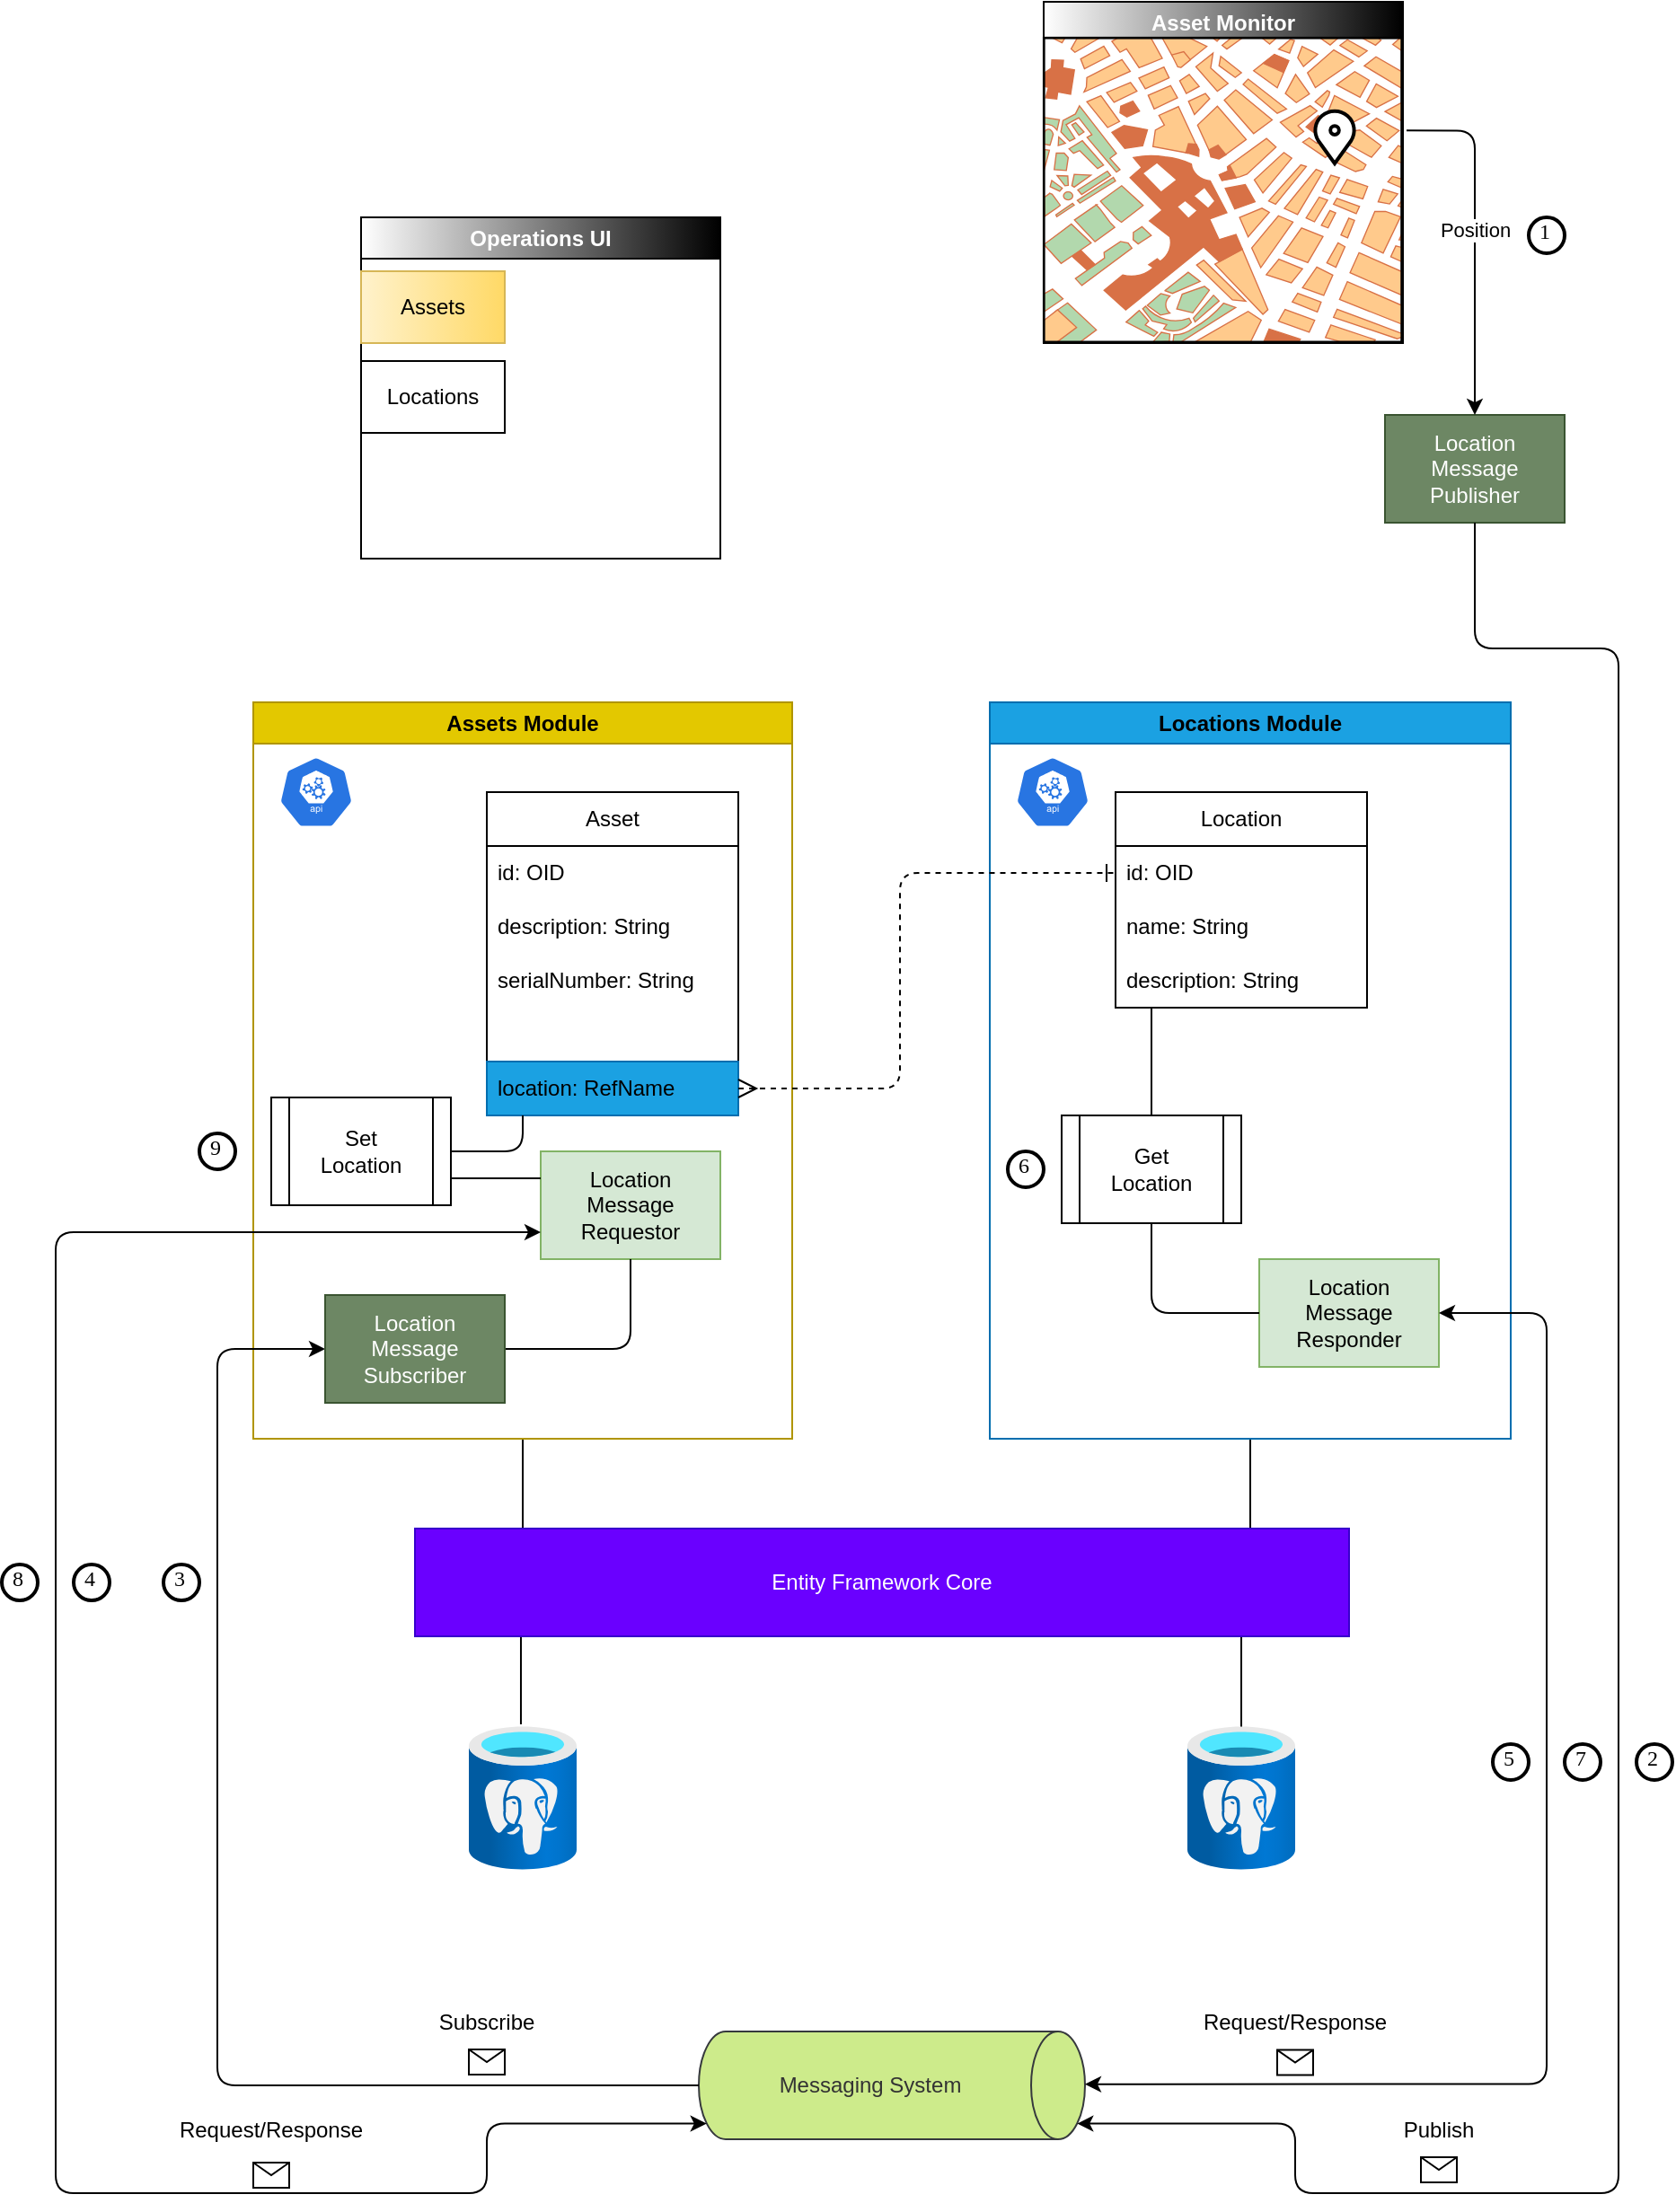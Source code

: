 <mxfile>
    <diagram name="Page-1" id="2eDMX8Met_-Xfei34ea0">
        <mxGraphModel dx="1936" dy="1819" grid="1" gridSize="10" guides="1" tooltips="1" connect="1" arrows="1" fold="1" page="1" pageScale="1" pageWidth="850" pageHeight="1100" background="none" math="0" shadow="0">
            <root>
                <mxCell id="0"/>
                <mxCell id="1" parent="0"/>
                <mxCell id="7" style="edgeStyle=orthogonalEdgeStyle;html=1;exitX=0.5;exitY=1;exitDx=0;exitDy=0;entryX=0.483;entryY=-0.012;entryDx=0;entryDy=0;entryPerimeter=0;fontColor=#333333;startArrow=none;startFill=0;endArrow=none;endFill=0;startSize=8;endSize=8;" parent="1" source="WWhhrq0fO1jrUCNcgxBJ-2" target="12" edge="1">
                    <mxGeometry relative="1" as="geometry">
                        <mxPoint x="220" y="680" as="targetPoint"/>
                    </mxGeometry>
                </mxCell>
                <mxCell id="WWhhrq0fO1jrUCNcgxBJ-2" value="Assets Module" style="swimlane;whiteSpace=wrap;html=1;fillColor=#e3c800;fontColor=#000000;strokeColor=#B09500;gradientColor=none;gradientDirection=east;" parent="1" vertex="1">
                    <mxGeometry x="70" y="180" width="300" height="410" as="geometry">
                        <mxRectangle x="320" y="290" width="130" height="30" as="alternateBounds"/>
                    </mxGeometry>
                </mxCell>
                <mxCell id="WWhhrq0fO1jrUCNcgxBJ-4" value="Asset" style="swimlane;fontStyle=0;childLayout=stackLayout;horizontal=1;startSize=30;horizontalStack=0;resizeParent=1;resizeParentMax=0;resizeLast=0;collapsible=1;marginBottom=0;whiteSpace=wrap;html=1;" parent="WWhhrq0fO1jrUCNcgxBJ-2" vertex="1">
                    <mxGeometry x="130" y="50" width="140" height="180" as="geometry"/>
                </mxCell>
                <mxCell id="WWhhrq0fO1jrUCNcgxBJ-5" value="id: OID" style="text;strokeColor=none;fillColor=none;align=left;verticalAlign=middle;spacingLeft=4;spacingRight=4;overflow=hidden;points=[[0,0.5],[1,0.5]];portConstraint=eastwest;rotatable=0;whiteSpace=wrap;html=1;" parent="WWhhrq0fO1jrUCNcgxBJ-4" vertex="1">
                    <mxGeometry y="30" width="140" height="30" as="geometry"/>
                </mxCell>
                <mxCell id="WWhhrq0fO1jrUCNcgxBJ-6" value="description: String" style="text;strokeColor=none;fillColor=none;align=left;verticalAlign=middle;spacingLeft=4;spacingRight=4;overflow=hidden;points=[[0,0.5],[1,0.5]];portConstraint=eastwest;rotatable=0;whiteSpace=wrap;html=1;" parent="WWhhrq0fO1jrUCNcgxBJ-4" vertex="1">
                    <mxGeometry y="60" width="140" height="30" as="geometry"/>
                </mxCell>
                <mxCell id="WWhhrq0fO1jrUCNcgxBJ-7" value="serialNumber: String" style="text;strokeColor=none;fillColor=none;align=left;verticalAlign=middle;spacingLeft=4;spacingRight=4;overflow=hidden;points=[[0,0.5],[1,0.5]];portConstraint=eastwest;rotatable=0;whiteSpace=wrap;html=1;" parent="WWhhrq0fO1jrUCNcgxBJ-4" vertex="1">
                    <mxGeometry y="90" width="140" height="30" as="geometry"/>
                </mxCell>
                <mxCell id="WWhhrq0fO1jrUCNcgxBJ-8" style="text;strokeColor=none;fillColor=none;align=left;verticalAlign=middle;spacingLeft=4;spacingRight=4;overflow=hidden;points=[[0,0.5],[1,0.5]];portConstraint=eastwest;rotatable=0;whiteSpace=wrap;html=1;" parent="WWhhrq0fO1jrUCNcgxBJ-4" vertex="1">
                    <mxGeometry y="120" width="140" height="30" as="geometry"/>
                </mxCell>
                <mxCell id="WWhhrq0fO1jrUCNcgxBJ-9" value="location: RefName" style="text;strokeColor=#006EAF;fillColor=#1ba1e2;align=left;verticalAlign=middle;spacingLeft=4;spacingRight=4;overflow=hidden;points=[[0,0.5],[1,0.5]];portConstraint=eastwest;rotatable=0;whiteSpace=wrap;html=1;fontColor=default;gradientColor=none;gradientDirection=east;" parent="WWhhrq0fO1jrUCNcgxBJ-4" vertex="1">
                    <mxGeometry y="150" width="140" height="30" as="geometry"/>
                </mxCell>
                <mxCell id="9" value="" style="sketch=0;html=1;dashed=0;whitespace=wrap;fillColor=#2875E2;strokeColor=#ffffff;points=[[0.005,0.63,0],[0.1,0.2,0],[0.9,0.2,0],[0.5,0,0],[0.995,0.63,0],[0.72,0.99,0],[0.5,1,0],[0.28,0.99,0]];verticalLabelPosition=bottom;align=center;verticalAlign=top;shape=mxgraph.kubernetes.icon;prIcon=api;fontColor=#333333;" parent="WWhhrq0fO1jrUCNcgxBJ-2" vertex="1">
                    <mxGeometry x="10" y="30" width="50" height="40" as="geometry"/>
                </mxCell>
                <mxCell id="52" value="Location&lt;br&gt;Message&lt;br&gt;Requestor" style="rounded=0;whiteSpace=wrap;html=1;strokeColor=#82b366;fillColor=#d5e8d4;fontColor=#000000;" parent="WWhhrq0fO1jrUCNcgxBJ-2" vertex="1">
                    <mxGeometry x="160" y="250" width="100" height="60" as="geometry"/>
                </mxCell>
                <mxCell id="78" value="Set&lt;br&gt;Location" style="shape=process;whiteSpace=wrap;html=1;backgroundOutline=1;strokeColor=#000000;fontColor=#000000;fillColor=none;gradientColor=none;" parent="WWhhrq0fO1jrUCNcgxBJ-2" vertex="1">
                    <mxGeometry x="10" y="220" width="100" height="60" as="geometry"/>
                </mxCell>
                <mxCell id="84" value="" style="endArrow=none;html=1;fontColor=#FFFFFF;entryX=0;entryY=0.25;entryDx=0;entryDy=0;exitX=1;exitY=0.75;exitDx=0;exitDy=0;" parent="WWhhrq0fO1jrUCNcgxBJ-2" source="78" target="52" edge="1">
                    <mxGeometry width="50" height="50" relative="1" as="geometry">
                        <mxPoint x="230" y="370" as="sourcePoint"/>
                        <mxPoint x="280" y="320" as="targetPoint"/>
                    </mxGeometry>
                </mxCell>
                <mxCell id="8" style="edgeStyle=orthogonalEdgeStyle;html=1;exitX=0.5;exitY=1;exitDx=0;exitDy=0;fontColor=#333333;startArrow=none;startFill=0;endArrow=none;endFill=0;startSize=8;endSize=8;entryX=0.5;entryY=0.013;entryDx=0;entryDy=0;entryPerimeter=0;" parent="1" source="WWhhrq0fO1jrUCNcgxBJ-3" target="13" edge="1">
                    <mxGeometry relative="1" as="geometry">
                        <mxPoint x="620" y="710" as="targetPoint"/>
                    </mxGeometry>
                </mxCell>
                <mxCell id="WWhhrq0fO1jrUCNcgxBJ-3" value="Locations Module" style="swimlane;whiteSpace=wrap;html=1;fillColor=#1ba1e2;strokeColor=#006EAF;fontColor=#000000;gradientColor=none;gradientDirection=east;" parent="1" vertex="1">
                    <mxGeometry x="480" y="180" width="290" height="410" as="geometry">
                        <mxRectangle x="320" y="290" width="130" height="30" as="alternateBounds"/>
                    </mxGeometry>
                </mxCell>
                <mxCell id="WWhhrq0fO1jrUCNcgxBJ-10" value="Location" style="swimlane;fontStyle=0;childLayout=stackLayout;horizontal=1;startSize=30;horizontalStack=0;resizeParent=1;resizeParentMax=0;resizeLast=0;collapsible=1;marginBottom=0;whiteSpace=wrap;html=1;" parent="WWhhrq0fO1jrUCNcgxBJ-3" vertex="1">
                    <mxGeometry x="70" y="50" width="140" height="120" as="geometry"/>
                </mxCell>
                <mxCell id="WWhhrq0fO1jrUCNcgxBJ-11" value="id: OID" style="text;strokeColor=none;fillColor=none;align=left;verticalAlign=middle;spacingLeft=4;spacingRight=4;overflow=hidden;points=[[0,0.5],[1,0.5]];portConstraint=eastwest;rotatable=0;whiteSpace=wrap;html=1;" parent="WWhhrq0fO1jrUCNcgxBJ-10" vertex="1">
                    <mxGeometry y="30" width="140" height="30" as="geometry"/>
                </mxCell>
                <mxCell id="WWhhrq0fO1jrUCNcgxBJ-12" value="name: String" style="text;strokeColor=none;fillColor=none;align=left;verticalAlign=middle;spacingLeft=4;spacingRight=4;overflow=hidden;points=[[0,0.5],[1,0.5]];portConstraint=eastwest;rotatable=0;whiteSpace=wrap;html=1;" parent="WWhhrq0fO1jrUCNcgxBJ-10" vertex="1">
                    <mxGeometry y="60" width="140" height="30" as="geometry"/>
                </mxCell>
                <mxCell id="WWhhrq0fO1jrUCNcgxBJ-13" value="description: String" style="text;strokeColor=none;fillColor=none;align=left;verticalAlign=middle;spacingLeft=4;spacingRight=4;overflow=hidden;points=[[0,0.5],[1,0.5]];portConstraint=eastwest;rotatable=0;whiteSpace=wrap;html=1;" parent="WWhhrq0fO1jrUCNcgxBJ-10" vertex="1">
                    <mxGeometry y="90" width="140" height="30" as="geometry"/>
                </mxCell>
                <mxCell id="10" value="" style="sketch=0;html=1;dashed=0;whitespace=wrap;fillColor=#2875E2;strokeColor=#ffffff;points=[[0.005,0.63,0],[0.1,0.2,0],[0.9,0.2,0],[0.5,0,0],[0.995,0.63,0],[0.72,0.99,0],[0.5,1,0],[0.28,0.99,0]];verticalLabelPosition=bottom;align=center;verticalAlign=top;shape=mxgraph.kubernetes.icon;prIcon=api;fontColor=#333333;" parent="WWhhrq0fO1jrUCNcgxBJ-3" vertex="1">
                    <mxGeometry x="10" y="30" width="50" height="40" as="geometry"/>
                </mxCell>
                <mxCell id="61" value="Location&lt;br&gt;Message&lt;br&gt;Responder" style="rounded=0;whiteSpace=wrap;html=1;strokeColor=#82b366;fillColor=#d5e8d4;fontColor=#000000;" parent="WWhhrq0fO1jrUCNcgxBJ-3" vertex="1">
                    <mxGeometry x="150" y="310" width="100" height="60" as="geometry"/>
                </mxCell>
                <mxCell id="75" value="Get&lt;br&gt;Location" style="shape=process;whiteSpace=wrap;html=1;backgroundOutline=1;strokeColor=#000000;fontColor=#000000;fillColor=none;gradientColor=none;" parent="WWhhrq0fO1jrUCNcgxBJ-3" vertex="1">
                    <mxGeometry x="40" y="230" width="100" height="60" as="geometry"/>
                </mxCell>
                <mxCell id="76" value="" style="endArrow=none;html=1;fontColor=#FFFFFF;entryX=0.5;entryY=1;entryDx=0;entryDy=0;exitX=0;exitY=0.5;exitDx=0;exitDy=0;edgeStyle=orthogonalEdgeStyle;" parent="WWhhrq0fO1jrUCNcgxBJ-3" source="61" target="75" edge="1">
                    <mxGeometry width="50" height="50" relative="1" as="geometry">
                        <mxPoint x="200" y="310" as="sourcePoint"/>
                        <mxPoint x="250" y="260" as="targetPoint"/>
                    </mxGeometry>
                </mxCell>
                <mxCell id="77" value="" style="endArrow=none;html=1;fontColor=#FFFFFF;exitX=0.5;exitY=0;exitDx=0;exitDy=0;" parent="WWhhrq0fO1jrUCNcgxBJ-3" source="75" edge="1">
                    <mxGeometry width="50" height="50" relative="1" as="geometry">
                        <mxPoint x="400" y="190" as="sourcePoint"/>
                        <mxPoint x="90" y="170" as="targetPoint"/>
                    </mxGeometry>
                </mxCell>
                <mxCell id="79" value="6" style="ellipse;whiteSpace=wrap;html=1;aspect=fixed;strokeWidth=2;fontFamily=Tahoma;spacingBottom=4;spacingRight=2;strokeColor=#000000;fontColor=#000000;fillColor=none;gradientColor=none;" parent="WWhhrq0fO1jrUCNcgxBJ-3" vertex="1">
                    <mxGeometry x="10" y="250" width="20" height="20" as="geometry"/>
                </mxCell>
                <mxCell id="2" style="edgeStyle=orthogonalEdgeStyle;html=1;exitX=1;exitY=0.5;exitDx=0;exitDy=0;entryX=0;entryY=0.5;entryDx=0;entryDy=0;endArrow=ERone;endFill=0;startArrow=ERmany;startFill=0;endSize=8;startSize=8;dashed=1;" parent="1" source="WWhhrq0fO1jrUCNcgxBJ-9" target="WWhhrq0fO1jrUCNcgxBJ-11" edge="1">
                    <mxGeometry relative="1" as="geometry">
                        <Array as="points">
                            <mxPoint x="430" y="395"/>
                            <mxPoint x="430" y="275"/>
                        </Array>
                    </mxGeometry>
                </mxCell>
                <mxCell id="4" value="Entity Framework Core" style="rounded=0;whiteSpace=wrap;html=1;fillColor=#6a00ff;fontColor=#ffffff;strokeColor=#3700CC;" parent="1" vertex="1">
                    <mxGeometry x="160" y="640" width="520" height="60" as="geometry"/>
                </mxCell>
                <mxCell id="12" value="&lt;font color=&quot;#ffffff&quot;&gt;Assets&lt;/font&gt;" style="aspect=fixed;html=1;points=[];align=center;image;fontSize=12;image=img/lib/azure2/databases/Azure_Database_PostgreSQL_Server.svg;fontColor=#333333;gradientColor=default;gradientDirection=east;" parent="1" vertex="1">
                    <mxGeometry x="190" y="750" width="60" height="80" as="geometry"/>
                </mxCell>
                <mxCell id="13" value="&lt;font color=&quot;#ffffff&quot;&gt;Locations&lt;br&gt;&lt;/font&gt;" style="aspect=fixed;html=1;points=[];align=center;image;fontSize=12;image=img/lib/azure2/databases/Azure_Database_PostgreSQL_Server.svg;fontColor=#333333;gradientColor=default;gradientDirection=east;" parent="1" vertex="1">
                    <mxGeometry x="590" y="750" width="60" height="80" as="geometry"/>
                </mxCell>
                <mxCell id="14" value="Operations UI" style="swimlane;whiteSpace=wrap;html=1;fontColor=#FFFFFF;gradientColor=default;gradientDirection=east;" parent="1" vertex="1">
                    <mxGeometry x="130" y="-90" width="200" height="190" as="geometry">
                        <mxRectangle x="310" y="-80" width="120" height="30" as="alternateBounds"/>
                    </mxGeometry>
                </mxCell>
                <mxCell id="18" value="Assets" style="rounded=0;whiteSpace=wrap;html=1;gradientDirection=east;fillColor=#fff2cc;strokeColor=#d6b656;gradientColor=#ffd966;" parent="14" vertex="1">
                    <mxGeometry y="30" width="80" height="40" as="geometry"/>
                </mxCell>
                <mxCell id="19" value="Locations" style="rounded=0;whiteSpace=wrap;html=1;fontColor=#000000;gradientColor=none;gradientDirection=east;" parent="14" vertex="1">
                    <mxGeometry y="80" width="80" height="40" as="geometry"/>
                </mxCell>
                <mxCell id="25" value="Location&lt;br&gt;Message&lt;br&gt;Publisher" style="rounded=0;whiteSpace=wrap;html=1;strokeColor=#3A5431;fillColor=#6d8764;fontColor=#ffffff;" parent="1" vertex="1">
                    <mxGeometry x="700" y="20" width="100" height="60" as="geometry"/>
                </mxCell>
                <mxCell id="26" value="Messaging System" style="shape=cylinder3;whiteSpace=wrap;html=1;boundedLbl=1;backgroundOutline=1;size=15;strokeColor=#36393d;fillColor=#cdeb8b;direction=south;fontColor=#333333;" parent="1" vertex="1">
                    <mxGeometry x="318" y="920" width="215" height="60" as="geometry"/>
                </mxCell>
                <mxCell id="54" value="" style="endArrow=classic;html=1;fontColor=#FFFFFF;exitX=0;exitY=0.75;exitDx=0;exitDy=0;edgeStyle=orthogonalEdgeStyle;entryX=0.855;entryY=1;entryDx=0;entryDy=-4.35;entryPerimeter=0;startArrow=classic;startFill=1;" parent="1" source="52" target="26" edge="1">
                    <mxGeometry relative="1" as="geometry">
                        <mxPoint x="370" y="540" as="sourcePoint"/>
                        <mxPoint x="470" y="540" as="targetPoint"/>
                        <Array as="points">
                            <mxPoint x="-40" y="475"/>
                            <mxPoint x="-40" y="1010"/>
                            <mxPoint x="200" y="1010"/>
                            <mxPoint x="200" y="971"/>
                        </Array>
                    </mxGeometry>
                </mxCell>
                <mxCell id="55" value="" style="shape=message;html=1;outlineConnect=0;strokeColor=default;fontColor=default;fillColor=none;gradientColor=none;" parent="54" vertex="1">
                    <mxGeometry width="20" height="14" relative="1" as="geometry">
                        <mxPoint x="110" y="185" as="offset"/>
                    </mxGeometry>
                </mxCell>
                <mxCell id="56" value="Request/Response" style="text;html=1;strokeColor=none;fillColor=none;align=center;verticalAlign=middle;whiteSpace=wrap;rounded=0;fontColor=default;" parent="1" vertex="1">
                    <mxGeometry x="50" y="960" width="60" height="30" as="geometry"/>
                </mxCell>
                <mxCell id="43" value="Publish" style="text;html=1;strokeColor=none;fillColor=none;align=center;verticalAlign=middle;whiteSpace=wrap;rounded=0;fontColor=#000000;" parent="1" vertex="1">
                    <mxGeometry x="700" y="960" width="60" height="30" as="geometry"/>
                </mxCell>
                <mxCell id="34" value="" style="endArrow=classic;html=1;fontColor=#FFFFFF;exitX=0.5;exitY=1;exitDx=0;exitDy=0;entryX=0.855;entryY=0;entryDx=0;entryDy=4.35;entryPerimeter=0;edgeStyle=orthogonalEdgeStyle;" parent="1" source="25" target="26" edge="1">
                    <mxGeometry relative="1" as="geometry">
                        <mxPoint x="360" y="160" as="sourcePoint"/>
                        <mxPoint x="460" y="160" as="targetPoint"/>
                        <Array as="points">
                            <mxPoint x="750" y="150"/>
                            <mxPoint x="830" y="150"/>
                            <mxPoint x="830" y="1010"/>
                            <mxPoint x="650" y="1010"/>
                            <mxPoint x="650" y="971"/>
                        </Array>
                    </mxGeometry>
                </mxCell>
                <mxCell id="35" value="" style="shape=message;html=1;outlineConnect=0;strokeColor=#000000;fontColor=#000000;fillColor=none;gradientColor=none;" parent="34" vertex="1">
                    <mxGeometry width="20" height="14" relative="1" as="geometry">
                        <mxPoint x="-110" y="315" as="offset"/>
                    </mxGeometry>
                </mxCell>
                <mxCell id="40" value="2" style="ellipse;whiteSpace=wrap;html=1;aspect=fixed;strokeWidth=2;fontFamily=Tahoma;spacingBottom=4;spacingRight=2;strokeColor=#000000;fontColor=#000000;fillColor=none;gradientColor=none;" parent="1" vertex="1">
                    <mxGeometry x="840" y="760" width="20" height="20" as="geometry"/>
                </mxCell>
                <mxCell id="57" value="4" style="ellipse;whiteSpace=wrap;html=1;aspect=fixed;strokeWidth=2;fontFamily=Tahoma;spacingBottom=4;spacingRight=2;strokeColor=default;fontColor=default;fillColor=none;gradientColor=none;" parent="1" vertex="1">
                    <mxGeometry x="-30" y="660" width="20" height="20" as="geometry"/>
                </mxCell>
                <mxCell id="62" value="" style="endArrow=classic;html=1;fontColor=#FFFFFF;edgeStyle=orthogonalEdgeStyle;entryX=1;entryY=0.5;entryDx=0;entryDy=0;startArrow=classic;startFill=1;" parent="1" target="61" edge="1">
                    <mxGeometry relative="1" as="geometry">
                        <mxPoint x="533" y="949.33" as="sourcePoint"/>
                        <mxPoint x="633" y="949.33" as="targetPoint"/>
                        <Array as="points">
                            <mxPoint x="790" y="949"/>
                            <mxPoint x="790" y="520"/>
                        </Array>
                    </mxGeometry>
                </mxCell>
                <mxCell id="63" value="" style="shape=message;html=1;outlineConnect=0;strokeColor=#000000;fontColor=#000000;fillColor=none;gradientColor=none;" parent="62" vertex="1">
                    <mxGeometry width="20" height="14" relative="1" as="geometry">
                        <mxPoint x="-150" y="97" as="offset"/>
                    </mxGeometry>
                </mxCell>
                <mxCell id="66" value="Request/Response" style="text;html=1;strokeColor=none;fillColor=none;align=center;verticalAlign=middle;whiteSpace=wrap;rounded=0;fontColor=#000000;" parent="1" vertex="1">
                    <mxGeometry x="620" y="900" width="60" height="30" as="geometry"/>
                </mxCell>
                <mxCell id="68" value="Asset Monitor" style="swimlane;whiteSpace=wrap;html=1;fontColor=#FFFFFF;gradientColor=default;gradientDirection=east;" parent="1" vertex="1">
                    <mxGeometry x="510" y="-210" width="200" height="190" as="geometry">
                        <mxRectangle x="310" y="-80" width="120" height="30" as="alternateBounds"/>
                    </mxGeometry>
                </mxCell>
                <mxCell id="22" value="" style="verticalLabelPosition=bottom;shadow=0;dashed=0;align=center;html=1;verticalAlign=top;strokeWidth=1;shape=mxgraph.mockup.misc.map;gradientColor=default;" parent="68" vertex="1">
                    <mxGeometry y="20" width="200" height="170" as="geometry"/>
                </mxCell>
                <mxCell id="20" value="" style="html=1;verticalLabelPosition=bottom;align=center;labelBackgroundColor=default;verticalAlign=top;strokeWidth=2;shadow=0;dashed=0;shape=mxgraph.ios7.icons.location;gradientDirection=east;strokeColor=default;fontColor=default;" parent="68" vertex="1">
                    <mxGeometry x="150" y="60" width="24" height="30" as="geometry"/>
                </mxCell>
                <mxCell id="32" value="" style="endArrow=classic;html=1;fontColor=#333333;entryX=0.5;entryY=0;entryDx=0;entryDy=0;exitX=1.01;exitY=0.304;exitDx=0;exitDy=0;exitPerimeter=0;edgeStyle=orthogonalEdgeStyle;" parent="1" source="22" target="25" edge="1">
                    <mxGeometry relative="1" as="geometry">
                        <mxPoint x="650" y="-120" as="sourcePoint"/>
                        <mxPoint x="750" y="-120" as="targetPoint"/>
                        <Array as="points">
                            <mxPoint x="750" y="-138"/>
                        </Array>
                    </mxGeometry>
                </mxCell>
                <mxCell id="33" value="Position" style="edgeLabel;resizable=0;html=1;align=center;verticalAlign=middle;strokeColor=#FFFFFF;fontColor=#000000;fillColor=none;gradientColor=none;" parent="32" connectable="0" vertex="1">
                    <mxGeometry relative="1" as="geometry">
                        <mxPoint y="-5" as="offset"/>
                    </mxGeometry>
                </mxCell>
                <mxCell id="38" value="1" style="ellipse;whiteSpace=wrap;html=1;aspect=fixed;strokeWidth=2;fontFamily=Tahoma;spacingBottom=4;spacingRight=2;strokeColor=#000000;fontColor=#000000;fillColor=none;gradientColor=none;" parent="1" vertex="1">
                    <mxGeometry x="780" y="-90" width="20" height="20" as="geometry"/>
                </mxCell>
                <mxCell id="73" value="5" style="ellipse;whiteSpace=wrap;html=1;aspect=fixed;strokeWidth=2;fontFamily=Tahoma;spacingBottom=4;spacingRight=2;strokeColor=#000000;fontColor=#000000;fillColor=none;gradientColor=none;" parent="1" vertex="1">
                    <mxGeometry x="760" y="760" width="20" height="20" as="geometry"/>
                </mxCell>
                <mxCell id="46" value="" style="endArrow=classic;html=1;fontColor=#FFFFFF;exitX=0.5;exitY=1;exitDx=0;exitDy=0;exitPerimeter=0;entryX=0;entryY=0.5;entryDx=0;entryDy=0;edgeStyle=orthogonalEdgeStyle;" parent="1" source="26" target="23" edge="1">
                    <mxGeometry relative="1" as="geometry">
                        <mxPoint x="370" y="820" as="sourcePoint"/>
                        <mxPoint x="470" y="820" as="targetPoint"/>
                        <Array as="points">
                            <mxPoint x="50" y="950"/>
                            <mxPoint x="50" y="540"/>
                        </Array>
                    </mxGeometry>
                </mxCell>
                <mxCell id="47" value="" style="shape=message;html=1;outlineConnect=0;strokeColor=#000000;fontColor=#000000;fillColor=none;gradientColor=none;" parent="46" vertex="1">
                    <mxGeometry width="20" height="14" relative="1" as="geometry">
                        <mxPoint x="140" y="81" as="offset"/>
                    </mxGeometry>
                </mxCell>
                <mxCell id="80" value="7" style="ellipse;whiteSpace=wrap;html=1;aspect=fixed;strokeWidth=2;fontFamily=Tahoma;spacingBottom=4;spacingRight=2;strokeColor=#000000;fontColor=#000000;fillColor=none;gradientColor=none;" parent="1" vertex="1">
                    <mxGeometry x="800" y="760" width="20" height="20" as="geometry"/>
                </mxCell>
                <mxCell id="83" value="8" style="ellipse;whiteSpace=wrap;html=1;aspect=fixed;strokeWidth=2;fontFamily=Tahoma;spacingBottom=4;spacingRight=2;strokeColor=default;fontColor=default;fillColor=none;gradientColor=none;" parent="1" vertex="1">
                    <mxGeometry x="-70" y="660" width="20" height="20" as="geometry"/>
                </mxCell>
                <mxCell id="85" value="" style="endArrow=none;html=1;fontColor=#FFFFFF;exitX=1;exitY=0.5;exitDx=0;exitDy=0;" parent="1" source="78" edge="1">
                    <mxGeometry width="50" height="50" relative="1" as="geometry">
                        <mxPoint x="300" y="550" as="sourcePoint"/>
                        <mxPoint x="220" y="410" as="targetPoint"/>
                        <Array as="points">
                            <mxPoint x="220" y="430"/>
                        </Array>
                    </mxGeometry>
                </mxCell>
                <mxCell id="86" value="9" style="ellipse;whiteSpace=wrap;html=1;aspect=fixed;strokeWidth=2;fontFamily=Tahoma;spacingBottom=4;spacingRight=2;strokeColor=default;fontColor=default;fillColor=none;gradientColor=none;" parent="1" vertex="1">
                    <mxGeometry x="40" y="420" width="20" height="20" as="geometry"/>
                </mxCell>
                <mxCell id="87" value="" style="endArrow=none;html=1;fontColor=#333333;exitX=1;exitY=0.5;exitDx=0;exitDy=0;entryX=0.5;entryY=1;entryDx=0;entryDy=0;edgeStyle=orthogonalEdgeStyle;" parent="1" source="23" target="52" edge="1">
                    <mxGeometry width="50" height="50" relative="1" as="geometry">
                        <mxPoint x="300" y="550" as="sourcePoint"/>
                        <mxPoint x="350" y="500" as="targetPoint"/>
                    </mxGeometry>
                </mxCell>
                <mxCell id="49" value="3" style="ellipse;whiteSpace=wrap;html=1;aspect=fixed;strokeWidth=2;fontFamily=Tahoma;spacingBottom=4;spacingRight=2;strokeColor=default;fontColor=default;fillColor=none;gradientColor=none;" parent="1" vertex="1">
                    <mxGeometry x="20" y="660" width="20" height="20" as="geometry"/>
                </mxCell>
                <mxCell id="50" value="Subscribe" style="text;html=1;strokeColor=none;fillColor=none;align=center;verticalAlign=middle;whiteSpace=wrap;rounded=0;fontColor=#000000;" parent="1" vertex="1">
                    <mxGeometry x="170" y="900" width="60" height="30" as="geometry"/>
                </mxCell>
                <mxCell id="23" value="Location&lt;br&gt;Message&lt;br&gt;Subscriber" style="rounded=0;whiteSpace=wrap;html=1;strokeColor=#3A5431;fillColor=#6d8764;fontColor=#ffffff;" parent="1" vertex="1">
                    <mxGeometry x="110" y="510" width="100" height="60" as="geometry"/>
                </mxCell>
            </root>
        </mxGraphModel>
    </diagram>
</mxfile>